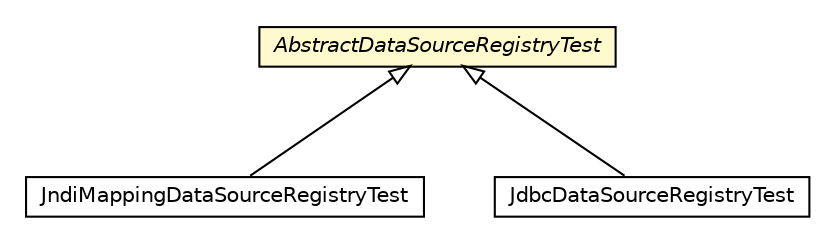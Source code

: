#!/usr/local/bin/dot
#
# Class diagram 
# Generated by UMLGraph version R5_6_6-8-g8d7759 (http://www.umlgraph.org/)
#

digraph G {
	edge [fontname="Helvetica",fontsize=10,labelfontname="Helvetica",labelfontsize=10];
	node [fontname="Helvetica",fontsize=10,shape=plaintext];
	nodesep=0.25;
	ranksep=0.5;
	// org.dayatang.datasource4saas.dsregistry.JndiMappingDataSourceRegistryTest
	c12480 [label=<<table title="org.dayatang.datasource4saas.dsregistry.JndiMappingDataSourceRegistryTest" border="0" cellborder="1" cellspacing="0" cellpadding="2" port="p" href="./JndiMappingDataSourceRegistryTest.html">
		<tr><td><table border="0" cellspacing="0" cellpadding="1">
<tr><td align="center" balign="center"> JndiMappingDataSourceRegistryTest </td></tr>
		</table></td></tr>
		</table>>, URL="./JndiMappingDataSourceRegistryTest.html", fontname="Helvetica", fontcolor="black", fontsize=10.0];
	// org.dayatang.datasource4saas.dsregistry.JdbcDataSourceRegistryTest
	c12481 [label=<<table title="org.dayatang.datasource4saas.dsregistry.JdbcDataSourceRegistryTest" border="0" cellborder="1" cellspacing="0" cellpadding="2" port="p" href="./JdbcDataSourceRegistryTest.html">
		<tr><td><table border="0" cellspacing="0" cellpadding="1">
<tr><td align="center" balign="center"> JdbcDataSourceRegistryTest </td></tr>
		</table></td></tr>
		</table>>, URL="./JdbcDataSourceRegistryTest.html", fontname="Helvetica", fontcolor="black", fontsize=10.0];
	// org.dayatang.datasource4saas.dsregistry.AbstractDataSourceRegistryTest
	c12482 [label=<<table title="org.dayatang.datasource4saas.dsregistry.AbstractDataSourceRegistryTest" border="0" cellborder="1" cellspacing="0" cellpadding="2" port="p" bgcolor="lemonChiffon" href="./AbstractDataSourceRegistryTest.html">
		<tr><td><table border="0" cellspacing="0" cellpadding="1">
<tr><td align="center" balign="center"><font face="Helvetica-Oblique"> AbstractDataSourceRegistryTest </font></td></tr>
		</table></td></tr>
		</table>>, URL="./AbstractDataSourceRegistryTest.html", fontname="Helvetica", fontcolor="black", fontsize=10.0];
	//org.dayatang.datasource4saas.dsregistry.JndiMappingDataSourceRegistryTest extends org.dayatang.datasource4saas.dsregistry.AbstractDataSourceRegistryTest
	c12482:p -> c12480:p [dir=back,arrowtail=empty];
	//org.dayatang.datasource4saas.dsregistry.JdbcDataSourceRegistryTest extends org.dayatang.datasource4saas.dsregistry.AbstractDataSourceRegistryTest
	c12482:p -> c12481:p [dir=back,arrowtail=empty];
}

